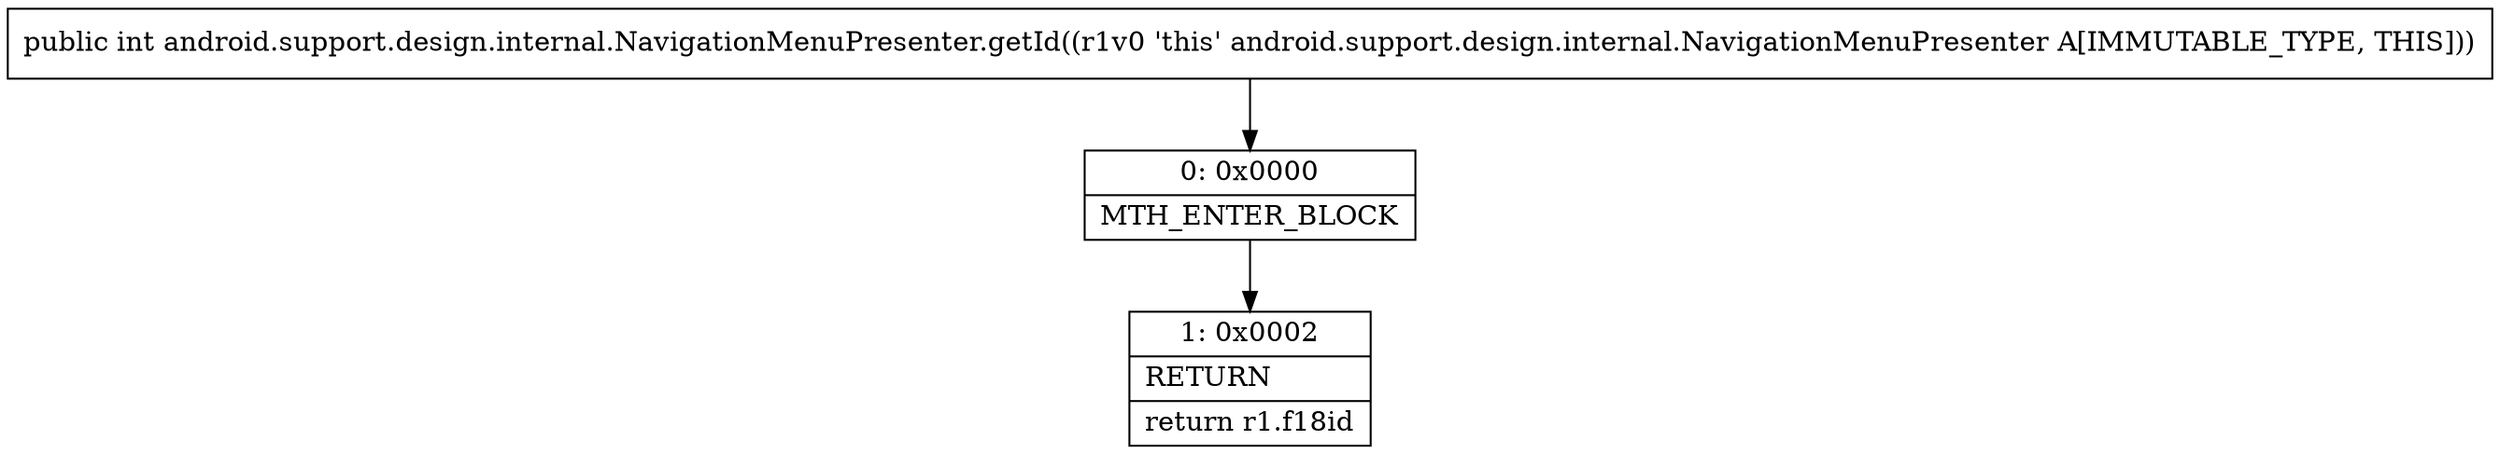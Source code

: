 digraph "CFG forandroid.support.design.internal.NavigationMenuPresenter.getId()I" {
Node_0 [shape=record,label="{0\:\ 0x0000|MTH_ENTER_BLOCK\l}"];
Node_1 [shape=record,label="{1\:\ 0x0002|RETURN\l|return r1.f18id\l}"];
MethodNode[shape=record,label="{public int android.support.design.internal.NavigationMenuPresenter.getId((r1v0 'this' android.support.design.internal.NavigationMenuPresenter A[IMMUTABLE_TYPE, THIS])) }"];
MethodNode -> Node_0;
Node_0 -> Node_1;
}


